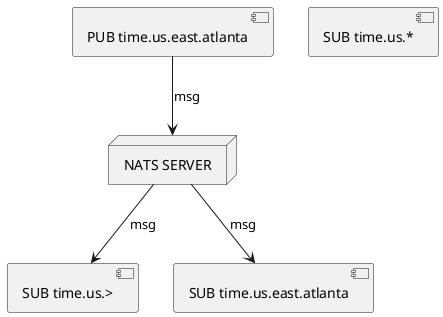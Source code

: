 @startuml WildcardMultipleToken

[PUB time.us.east.atlanta] as pub
node "NATS SERVER" as server
[SUB time.us.>] as sub1
[SUB time.us.east.atlanta] as sub2
[SUB time.us.*] as sub3

pub --> server : msg
server --> sub1 : msg
server --> sub2 :msg

@enduml